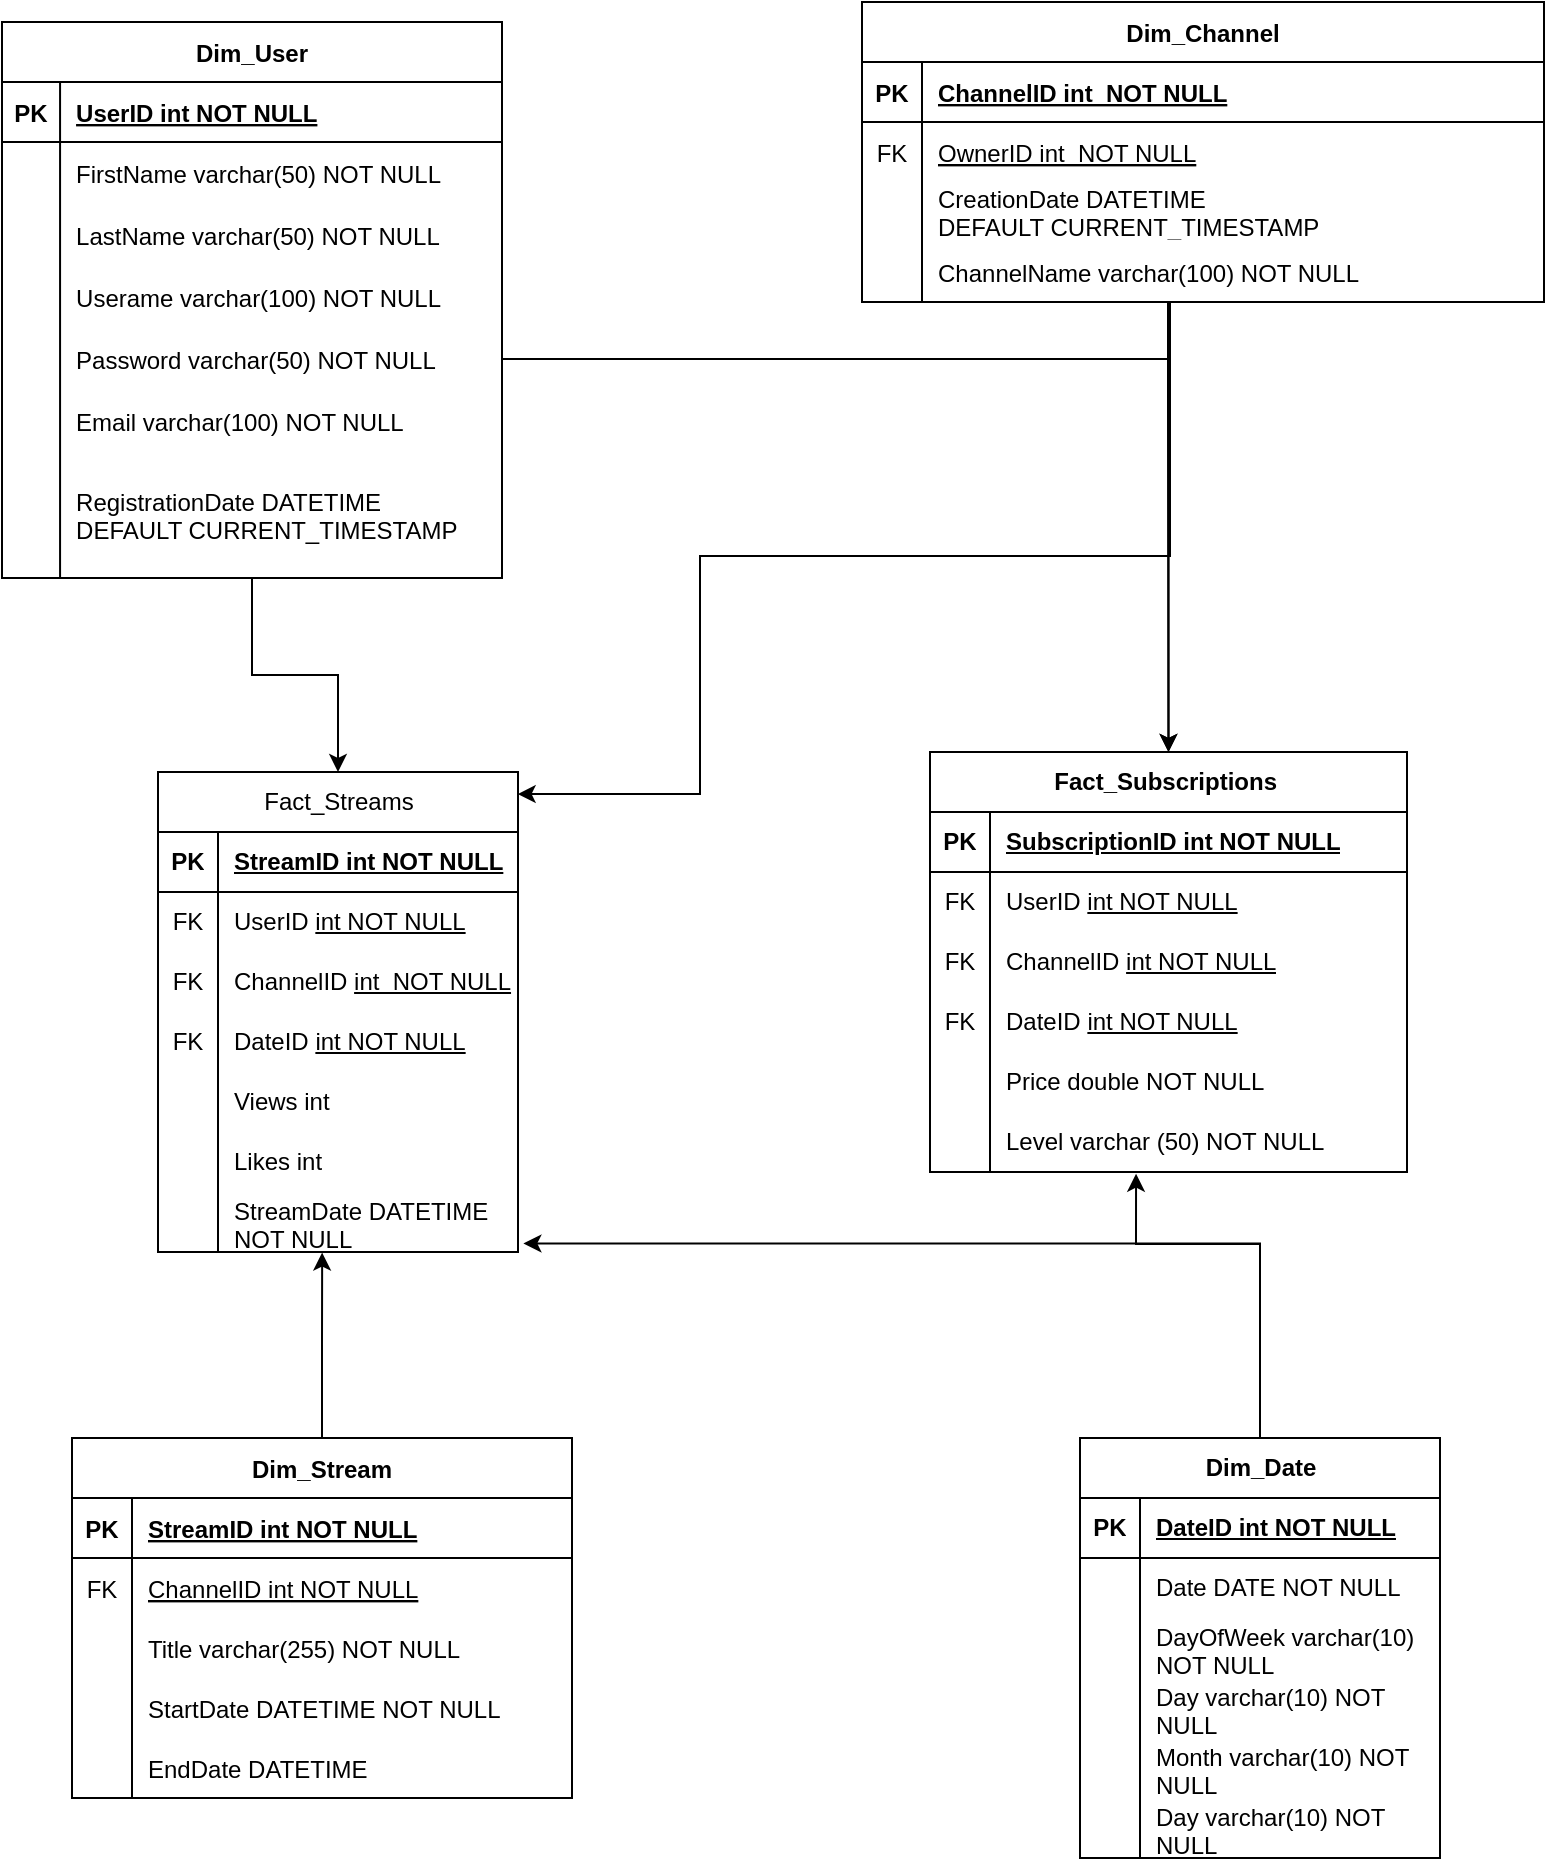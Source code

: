 <mxfile version="24.9.1">
  <diagram id="R2lEEEUBdFMjLlhIrx00" name="Page-1">
    <mxGraphModel grid="0" page="1" gridSize="10" guides="1" tooltips="1" connect="1" arrows="1" fold="1" pageScale="1" pageWidth="850" pageHeight="1100" math="0" shadow="0" extFonts="Permanent Marker^https://fonts.googleapis.com/css?family=Permanent+Marker">
      <root>
        <mxCell id="0" />
        <mxCell id="1" parent="0" />
        <mxCell id="yFS0SUYFHdaEhQVTJ5g9-135" style="edgeStyle=orthogonalEdgeStyle;rounded=0;orthogonalLoop=1;jettySize=auto;html=1;entryX=0.5;entryY=0;entryDx=0;entryDy=0;" edge="1" parent="1" source="C-vyLk0tnHw3VtMMgP7b-2" target="yFS0SUYFHdaEhQVTJ5g9-83">
          <mxGeometry relative="1" as="geometry">
            <Array as="points">
              <mxPoint x="635" y="223" />
              <mxPoint x="635" y="223" />
            </Array>
          </mxGeometry>
        </mxCell>
        <mxCell id="C-vyLk0tnHw3VtMMgP7b-2" value="Dim_Channel" style="shape=table;startSize=30;container=1;collapsible=1;childLayout=tableLayout;fixedRows=1;rowLines=0;fontStyle=1;align=center;resizeLast=1;" vertex="1" parent="1">
          <mxGeometry x="482" y="28" width="341" height="150" as="geometry" />
        </mxCell>
        <mxCell id="C-vyLk0tnHw3VtMMgP7b-3" value="" style="shape=partialRectangle;collapsible=0;dropTarget=0;pointerEvents=0;fillColor=none;points=[[0,0.5],[1,0.5]];portConstraint=eastwest;top=0;left=0;right=0;bottom=1;" vertex="1" parent="C-vyLk0tnHw3VtMMgP7b-2">
          <mxGeometry y="30" width="341" height="30" as="geometry" />
        </mxCell>
        <mxCell id="C-vyLk0tnHw3VtMMgP7b-4" value="PK" style="shape=partialRectangle;overflow=hidden;connectable=0;fillColor=none;top=0;left=0;bottom=0;right=0;fontStyle=1;" vertex="1" parent="C-vyLk0tnHw3VtMMgP7b-3">
          <mxGeometry width="30" height="30" as="geometry">
            <mxRectangle width="30" height="30" as="alternateBounds" />
          </mxGeometry>
        </mxCell>
        <mxCell id="C-vyLk0tnHw3VtMMgP7b-5" value="ChannelID int  NOT NULL " style="shape=partialRectangle;overflow=hidden;connectable=0;fillColor=none;top=0;left=0;bottom=0;right=0;align=left;spacingLeft=6;fontStyle=5;" vertex="1" parent="C-vyLk0tnHw3VtMMgP7b-3">
          <mxGeometry x="30" width="311" height="30" as="geometry">
            <mxRectangle width="311" height="30" as="alternateBounds" />
          </mxGeometry>
        </mxCell>
        <mxCell id="C-vyLk0tnHw3VtMMgP7b-6" value="" style="shape=partialRectangle;collapsible=0;dropTarget=0;pointerEvents=0;fillColor=none;points=[[0,0.5],[1,0.5]];portConstraint=eastwest;top=0;left=0;right=0;bottom=0;" vertex="1" parent="C-vyLk0tnHw3VtMMgP7b-2">
          <mxGeometry y="60" width="341" height="30" as="geometry" />
        </mxCell>
        <mxCell id="C-vyLk0tnHw3VtMMgP7b-7" value="FK" style="shape=partialRectangle;overflow=hidden;connectable=0;fillColor=none;top=0;left=0;bottom=0;right=0;" vertex="1" parent="C-vyLk0tnHw3VtMMgP7b-6">
          <mxGeometry width="30" height="30" as="geometry">
            <mxRectangle width="30" height="30" as="alternateBounds" />
          </mxGeometry>
        </mxCell>
        <mxCell id="C-vyLk0tnHw3VtMMgP7b-8" value="OwnerID int  NOT NULL" style="shape=partialRectangle;overflow=hidden;connectable=0;fillColor=none;top=0;left=0;bottom=0;right=0;align=left;spacingLeft=6;fontStyle=4" vertex="1" parent="C-vyLk0tnHw3VtMMgP7b-6">
          <mxGeometry x="30" width="311" height="30" as="geometry">
            <mxRectangle width="311" height="30" as="alternateBounds" />
          </mxGeometry>
        </mxCell>
        <mxCell id="yFS0SUYFHdaEhQVTJ5g9-38" style="shape=partialRectangle;collapsible=0;dropTarget=0;pointerEvents=0;fillColor=none;points=[[0,0.5],[1,0.5]];portConstraint=eastwest;top=0;left=0;right=0;bottom=0;" vertex="1" parent="C-vyLk0tnHw3VtMMgP7b-2">
          <mxGeometry y="90" width="341" height="30" as="geometry" />
        </mxCell>
        <mxCell id="yFS0SUYFHdaEhQVTJ5g9-39" style="shape=partialRectangle;overflow=hidden;connectable=0;fillColor=none;top=0;left=0;bottom=0;right=0;" vertex="1" parent="yFS0SUYFHdaEhQVTJ5g9-38">
          <mxGeometry width="30" height="30" as="geometry">
            <mxRectangle width="30" height="30" as="alternateBounds" />
          </mxGeometry>
        </mxCell>
        <mxCell id="yFS0SUYFHdaEhQVTJ5g9-40" value="CreationDate DATETIME &#xa;DEFAULT CURRENT_TIMESTAMP" style="shape=partialRectangle;overflow=hidden;connectable=0;fillColor=none;top=0;left=0;bottom=0;right=0;align=left;spacingLeft=6;" vertex="1" parent="yFS0SUYFHdaEhQVTJ5g9-38">
          <mxGeometry x="30" width="311" height="30" as="geometry">
            <mxRectangle width="311" height="30" as="alternateBounds" />
          </mxGeometry>
        </mxCell>
        <mxCell id="C-vyLk0tnHw3VtMMgP7b-9" value="" style="shape=partialRectangle;collapsible=0;dropTarget=0;pointerEvents=0;fillColor=none;points=[[0,0.5],[1,0.5]];portConstraint=eastwest;top=0;left=0;right=0;bottom=0;" vertex="1" parent="C-vyLk0tnHw3VtMMgP7b-2">
          <mxGeometry y="120" width="341" height="30" as="geometry" />
        </mxCell>
        <mxCell id="C-vyLk0tnHw3VtMMgP7b-10" value="" style="shape=partialRectangle;overflow=hidden;connectable=0;fillColor=none;top=0;left=0;bottom=0;right=0;" vertex="1" parent="C-vyLk0tnHw3VtMMgP7b-9">
          <mxGeometry width="30" height="30" as="geometry">
            <mxRectangle width="30" height="30" as="alternateBounds" />
          </mxGeometry>
        </mxCell>
        <mxCell id="C-vyLk0tnHw3VtMMgP7b-11" value="ChannelName varchar(100) NOT NULL" style="shape=partialRectangle;overflow=hidden;connectable=0;fillColor=none;top=0;left=0;bottom=0;right=0;align=left;spacingLeft=6;" vertex="1" parent="C-vyLk0tnHw3VtMMgP7b-9">
          <mxGeometry x="30" width="311" height="30" as="geometry">
            <mxRectangle width="311" height="30" as="alternateBounds" />
          </mxGeometry>
        </mxCell>
        <mxCell id="C-vyLk0tnHw3VtMMgP7b-13" value="Dim_Stream" style="shape=table;startSize=30;container=1;collapsible=1;childLayout=tableLayout;fixedRows=1;rowLines=0;fontStyle=1;align=center;resizeLast=1;" vertex="1" parent="1">
          <mxGeometry x="87" y="746" width="250" height="180" as="geometry" />
        </mxCell>
        <mxCell id="C-vyLk0tnHw3VtMMgP7b-14" value="" style="shape=partialRectangle;collapsible=0;dropTarget=0;pointerEvents=0;fillColor=none;points=[[0,0.5],[1,0.5]];portConstraint=eastwest;top=0;left=0;right=0;bottom=1;" vertex="1" parent="C-vyLk0tnHw3VtMMgP7b-13">
          <mxGeometry y="30" width="250" height="30" as="geometry" />
        </mxCell>
        <mxCell id="C-vyLk0tnHw3VtMMgP7b-15" value="PK" style="shape=partialRectangle;overflow=hidden;connectable=0;fillColor=none;top=0;left=0;bottom=0;right=0;fontStyle=1;" vertex="1" parent="C-vyLk0tnHw3VtMMgP7b-14">
          <mxGeometry width="30" height="30" as="geometry">
            <mxRectangle width="30" height="30" as="alternateBounds" />
          </mxGeometry>
        </mxCell>
        <mxCell id="C-vyLk0tnHw3VtMMgP7b-16" value="StreamID int NOT NULL " style="shape=partialRectangle;overflow=hidden;connectable=0;fillColor=none;top=0;left=0;bottom=0;right=0;align=left;spacingLeft=6;fontStyle=5;" vertex="1" parent="C-vyLk0tnHw3VtMMgP7b-14">
          <mxGeometry x="30" width="220" height="30" as="geometry">
            <mxRectangle width="220" height="30" as="alternateBounds" />
          </mxGeometry>
        </mxCell>
        <mxCell id="C-vyLk0tnHw3VtMMgP7b-17" value="" style="shape=partialRectangle;collapsible=0;dropTarget=0;pointerEvents=0;fillColor=none;points=[[0,0.5],[1,0.5]];portConstraint=eastwest;top=0;left=0;right=0;bottom=0;" vertex="1" parent="C-vyLk0tnHw3VtMMgP7b-13">
          <mxGeometry y="60" width="250" height="30" as="geometry" />
        </mxCell>
        <mxCell id="C-vyLk0tnHw3VtMMgP7b-18" value="FK" style="shape=partialRectangle;overflow=hidden;connectable=0;fillColor=none;top=0;left=0;bottom=0;right=0;" vertex="1" parent="C-vyLk0tnHw3VtMMgP7b-17">
          <mxGeometry width="30" height="30" as="geometry">
            <mxRectangle width="30" height="30" as="alternateBounds" />
          </mxGeometry>
        </mxCell>
        <mxCell id="C-vyLk0tnHw3VtMMgP7b-19" value="ChannelID int NOT NULL" style="shape=partialRectangle;overflow=hidden;connectable=0;fillColor=none;top=0;left=0;bottom=0;right=0;align=left;spacingLeft=6;fontStyle=4" vertex="1" parent="C-vyLk0tnHw3VtMMgP7b-17">
          <mxGeometry x="30" width="220" height="30" as="geometry">
            <mxRectangle width="220" height="30" as="alternateBounds" />
          </mxGeometry>
        </mxCell>
        <mxCell id="C-vyLk0tnHw3VtMMgP7b-20" value="" style="shape=partialRectangle;collapsible=0;dropTarget=0;pointerEvents=0;fillColor=none;points=[[0,0.5],[1,0.5]];portConstraint=eastwest;top=0;left=0;right=0;bottom=0;" vertex="1" parent="C-vyLk0tnHw3VtMMgP7b-13">
          <mxGeometry y="90" width="250" height="30" as="geometry" />
        </mxCell>
        <mxCell id="C-vyLk0tnHw3VtMMgP7b-21" value="" style="shape=partialRectangle;overflow=hidden;connectable=0;fillColor=none;top=0;left=0;bottom=0;right=0;" vertex="1" parent="C-vyLk0tnHw3VtMMgP7b-20">
          <mxGeometry width="30" height="30" as="geometry">
            <mxRectangle width="30" height="30" as="alternateBounds" />
          </mxGeometry>
        </mxCell>
        <mxCell id="C-vyLk0tnHw3VtMMgP7b-22" value="Title varchar(255) NOT NULL" style="shape=partialRectangle;overflow=hidden;connectable=0;fillColor=none;top=0;left=0;bottom=0;right=0;align=left;spacingLeft=6;" vertex="1" parent="C-vyLk0tnHw3VtMMgP7b-20">
          <mxGeometry x="30" width="220" height="30" as="geometry">
            <mxRectangle width="220" height="30" as="alternateBounds" />
          </mxGeometry>
        </mxCell>
        <mxCell id="yFS0SUYFHdaEhQVTJ5g9-47" style="shape=partialRectangle;collapsible=0;dropTarget=0;pointerEvents=0;fillColor=none;points=[[0,0.5],[1,0.5]];portConstraint=eastwest;top=0;left=0;right=0;bottom=0;" vertex="1" parent="C-vyLk0tnHw3VtMMgP7b-13">
          <mxGeometry y="120" width="250" height="30" as="geometry" />
        </mxCell>
        <mxCell id="yFS0SUYFHdaEhQVTJ5g9-48" style="shape=partialRectangle;overflow=hidden;connectable=0;fillColor=none;top=0;left=0;bottom=0;right=0;" vertex="1" parent="yFS0SUYFHdaEhQVTJ5g9-47">
          <mxGeometry width="30" height="30" as="geometry">
            <mxRectangle width="30" height="30" as="alternateBounds" />
          </mxGeometry>
        </mxCell>
        <mxCell id="yFS0SUYFHdaEhQVTJ5g9-49" value="StartDate DATETIME NOT NULL" style="shape=partialRectangle;overflow=hidden;connectable=0;fillColor=none;top=0;left=0;bottom=0;right=0;align=left;spacingLeft=6;" vertex="1" parent="yFS0SUYFHdaEhQVTJ5g9-47">
          <mxGeometry x="30" width="220" height="30" as="geometry">
            <mxRectangle width="220" height="30" as="alternateBounds" />
          </mxGeometry>
        </mxCell>
        <mxCell id="yFS0SUYFHdaEhQVTJ5g9-44" style="shape=partialRectangle;collapsible=0;dropTarget=0;pointerEvents=0;fillColor=none;points=[[0,0.5],[1,0.5]];portConstraint=eastwest;top=0;left=0;right=0;bottom=0;" vertex="1" parent="C-vyLk0tnHw3VtMMgP7b-13">
          <mxGeometry y="150" width="250" height="30" as="geometry" />
        </mxCell>
        <mxCell id="yFS0SUYFHdaEhQVTJ5g9-45" style="shape=partialRectangle;overflow=hidden;connectable=0;fillColor=none;top=0;left=0;bottom=0;right=0;" vertex="1" parent="yFS0SUYFHdaEhQVTJ5g9-44">
          <mxGeometry width="30" height="30" as="geometry">
            <mxRectangle width="30" height="30" as="alternateBounds" />
          </mxGeometry>
        </mxCell>
        <mxCell id="yFS0SUYFHdaEhQVTJ5g9-46" value="EndDate DATETIME" style="shape=partialRectangle;overflow=hidden;connectable=0;fillColor=none;top=0;left=0;bottom=0;right=0;align=left;spacingLeft=6;" vertex="1" parent="yFS0SUYFHdaEhQVTJ5g9-44">
          <mxGeometry x="30" width="220" height="30" as="geometry">
            <mxRectangle width="220" height="30" as="alternateBounds" />
          </mxGeometry>
        </mxCell>
        <mxCell id="yFS0SUYFHdaEhQVTJ5g9-120" style="edgeStyle=orthogonalEdgeStyle;rounded=0;orthogonalLoop=1;jettySize=auto;html=1;" edge="1" parent="1" source="C-vyLk0tnHw3VtMMgP7b-23" target="yFS0SUYFHdaEhQVTJ5g9-96">
          <mxGeometry relative="1" as="geometry" />
        </mxCell>
        <mxCell id="C-vyLk0tnHw3VtMMgP7b-23" value="Dim_User" style="shape=table;startSize=30;container=1;collapsible=1;childLayout=tableLayout;fixedRows=1;rowLines=0;fontStyle=1;align=center;resizeLast=1;" vertex="1" parent="1">
          <mxGeometry x="52" y="38" width="250" height="278" as="geometry" />
        </mxCell>
        <mxCell id="C-vyLk0tnHw3VtMMgP7b-24" value="" style="shape=partialRectangle;collapsible=0;dropTarget=0;pointerEvents=0;fillColor=none;points=[[0,0.5],[1,0.5]];portConstraint=eastwest;top=0;left=0;right=0;bottom=1;" vertex="1" parent="C-vyLk0tnHw3VtMMgP7b-23">
          <mxGeometry y="30" width="250" height="30" as="geometry" />
        </mxCell>
        <mxCell id="C-vyLk0tnHw3VtMMgP7b-25" value="PK" style="shape=partialRectangle;overflow=hidden;connectable=0;fillColor=none;top=0;left=0;bottom=0;right=0;fontStyle=1;" vertex="1" parent="C-vyLk0tnHw3VtMMgP7b-24">
          <mxGeometry width="29.036" height="30" as="geometry">
            <mxRectangle width="29.036" height="30" as="alternateBounds" />
          </mxGeometry>
        </mxCell>
        <mxCell id="C-vyLk0tnHw3VtMMgP7b-26" value="UserID int NOT NULL " style="shape=partialRectangle;overflow=hidden;connectable=0;fillColor=none;top=0;left=0;bottom=0;right=0;align=left;spacingLeft=6;fontStyle=5;" vertex="1" parent="C-vyLk0tnHw3VtMMgP7b-24">
          <mxGeometry x="29.036" width="220.964" height="30" as="geometry">
            <mxRectangle width="220.964" height="30" as="alternateBounds" />
          </mxGeometry>
        </mxCell>
        <mxCell id="C-vyLk0tnHw3VtMMgP7b-27" value="" style="shape=partialRectangle;collapsible=0;dropTarget=0;pointerEvents=0;fillColor=none;points=[[0,0.5],[1,0.5]];portConstraint=eastwest;top=0;left=0;right=0;bottom=0;" vertex="1" parent="C-vyLk0tnHw3VtMMgP7b-23">
          <mxGeometry y="60" width="250" height="31" as="geometry" />
        </mxCell>
        <mxCell id="C-vyLk0tnHw3VtMMgP7b-28" value="" style="shape=partialRectangle;overflow=hidden;connectable=0;fillColor=none;top=0;left=0;bottom=0;right=0;" vertex="1" parent="C-vyLk0tnHw3VtMMgP7b-27">
          <mxGeometry width="29.036" height="31" as="geometry">
            <mxRectangle width="29.036" height="31" as="alternateBounds" />
          </mxGeometry>
        </mxCell>
        <mxCell id="C-vyLk0tnHw3VtMMgP7b-29" value="FirstName varchar(50) NOT NULL" style="shape=partialRectangle;overflow=hidden;connectable=0;fillColor=none;top=0;left=0;bottom=0;right=0;align=left;spacingLeft=6;" vertex="1" parent="C-vyLk0tnHw3VtMMgP7b-27">
          <mxGeometry x="29.036" width="220.964" height="31" as="geometry">
            <mxRectangle width="220.964" height="31" as="alternateBounds" />
          </mxGeometry>
        </mxCell>
        <mxCell id="yFS0SUYFHdaEhQVTJ5g9-23" style="shape=partialRectangle;collapsible=0;dropTarget=0;pointerEvents=0;fillColor=none;points=[[0,0.5],[1,0.5]];portConstraint=eastwest;top=0;left=0;right=0;bottom=0;" vertex="1" parent="C-vyLk0tnHw3VtMMgP7b-23">
          <mxGeometry y="91" width="250" height="31" as="geometry" />
        </mxCell>
        <mxCell id="yFS0SUYFHdaEhQVTJ5g9-24" style="shape=partialRectangle;overflow=hidden;connectable=0;fillColor=none;top=0;left=0;bottom=0;right=0;" vertex="1" parent="yFS0SUYFHdaEhQVTJ5g9-23">
          <mxGeometry width="29.036" height="31" as="geometry">
            <mxRectangle width="29.036" height="31" as="alternateBounds" />
          </mxGeometry>
        </mxCell>
        <mxCell id="yFS0SUYFHdaEhQVTJ5g9-25" value="LastName varchar(50) NOT NULL" style="shape=partialRectangle;overflow=hidden;connectable=0;fillColor=none;top=0;left=0;bottom=0;right=0;align=left;spacingLeft=6;" vertex="1" parent="yFS0SUYFHdaEhQVTJ5g9-23">
          <mxGeometry x="29.036" width="220.964" height="31" as="geometry">
            <mxRectangle width="220.964" height="31" as="alternateBounds" />
          </mxGeometry>
        </mxCell>
        <mxCell id="yFS0SUYFHdaEhQVTJ5g9-26" style="shape=partialRectangle;collapsible=0;dropTarget=0;pointerEvents=0;fillColor=none;points=[[0,0.5],[1,0.5]];portConstraint=eastwest;top=0;left=0;right=0;bottom=0;" vertex="1" parent="C-vyLk0tnHw3VtMMgP7b-23">
          <mxGeometry y="122" width="250" height="31" as="geometry" />
        </mxCell>
        <mxCell id="yFS0SUYFHdaEhQVTJ5g9-27" style="shape=partialRectangle;overflow=hidden;connectable=0;fillColor=none;top=0;left=0;bottom=0;right=0;" vertex="1" parent="yFS0SUYFHdaEhQVTJ5g9-26">
          <mxGeometry width="29.036" height="31" as="geometry">
            <mxRectangle width="29.036" height="31" as="alternateBounds" />
          </mxGeometry>
        </mxCell>
        <mxCell id="yFS0SUYFHdaEhQVTJ5g9-28" value="Userame varchar(100) NOT NULL" style="shape=partialRectangle;overflow=hidden;connectable=0;fillColor=none;top=0;left=0;bottom=0;right=0;align=left;spacingLeft=6;" vertex="1" parent="yFS0SUYFHdaEhQVTJ5g9-26">
          <mxGeometry x="29.036" width="220.964" height="31" as="geometry">
            <mxRectangle width="220.964" height="31" as="alternateBounds" />
          </mxGeometry>
        </mxCell>
        <mxCell id="yFS0SUYFHdaEhQVTJ5g9-29" style="shape=partialRectangle;collapsible=0;dropTarget=0;pointerEvents=0;fillColor=none;points=[[0,0.5],[1,0.5]];portConstraint=eastwest;top=0;left=0;right=0;bottom=0;" vertex="1" parent="C-vyLk0tnHw3VtMMgP7b-23">
          <mxGeometry y="153" width="250" height="31" as="geometry" />
        </mxCell>
        <mxCell id="yFS0SUYFHdaEhQVTJ5g9-30" style="shape=partialRectangle;overflow=hidden;connectable=0;fillColor=none;top=0;left=0;bottom=0;right=0;" vertex="1" parent="yFS0SUYFHdaEhQVTJ5g9-29">
          <mxGeometry width="29.036" height="31" as="geometry">
            <mxRectangle width="29.036" height="31" as="alternateBounds" />
          </mxGeometry>
        </mxCell>
        <mxCell id="yFS0SUYFHdaEhQVTJ5g9-31" value="Password varchar(50) NOT NULL" style="shape=partialRectangle;overflow=hidden;connectable=0;fillColor=none;top=0;left=0;bottom=0;right=0;align=left;spacingLeft=6;" vertex="1" parent="yFS0SUYFHdaEhQVTJ5g9-29">
          <mxGeometry x="29.036" width="220.964" height="31" as="geometry">
            <mxRectangle width="220.964" height="31" as="alternateBounds" />
          </mxGeometry>
        </mxCell>
        <mxCell id="yFS0SUYFHdaEhQVTJ5g9-32" style="shape=partialRectangle;collapsible=0;dropTarget=0;pointerEvents=0;fillColor=none;points=[[0,0.5],[1,0.5]];portConstraint=eastwest;top=0;left=0;right=0;bottom=0;" vertex="1" parent="C-vyLk0tnHw3VtMMgP7b-23">
          <mxGeometry y="184" width="250" height="31" as="geometry" />
        </mxCell>
        <mxCell id="yFS0SUYFHdaEhQVTJ5g9-33" style="shape=partialRectangle;overflow=hidden;connectable=0;fillColor=none;top=0;left=0;bottom=0;right=0;" vertex="1" parent="yFS0SUYFHdaEhQVTJ5g9-32">
          <mxGeometry width="29.036" height="31" as="geometry">
            <mxRectangle width="29.036" height="31" as="alternateBounds" />
          </mxGeometry>
        </mxCell>
        <mxCell id="yFS0SUYFHdaEhQVTJ5g9-34" value="Email varchar(100) NOT NULL" style="shape=partialRectangle;overflow=hidden;connectable=0;fillColor=none;top=0;left=0;bottom=0;right=0;align=left;spacingLeft=6;" vertex="1" parent="yFS0SUYFHdaEhQVTJ5g9-32">
          <mxGeometry x="29.036" width="220.964" height="31" as="geometry">
            <mxRectangle width="220.964" height="31" as="alternateBounds" />
          </mxGeometry>
        </mxCell>
        <mxCell id="yFS0SUYFHdaEhQVTJ5g9-35" style="shape=partialRectangle;collapsible=0;dropTarget=0;pointerEvents=0;fillColor=none;points=[[0,0.5],[1,0.5]];portConstraint=eastwest;top=0;left=0;right=0;bottom=0;" vertex="1" parent="C-vyLk0tnHw3VtMMgP7b-23">
          <mxGeometry y="215" width="250" height="63" as="geometry" />
        </mxCell>
        <mxCell id="yFS0SUYFHdaEhQVTJ5g9-36" style="shape=partialRectangle;overflow=hidden;connectable=0;fillColor=none;top=0;left=0;bottom=0;right=0;" vertex="1" parent="yFS0SUYFHdaEhQVTJ5g9-35">
          <mxGeometry width="29.036" height="63" as="geometry">
            <mxRectangle width="29.036" height="63" as="alternateBounds" />
          </mxGeometry>
        </mxCell>
        <mxCell id="yFS0SUYFHdaEhQVTJ5g9-37" value="RegistrationDate DATETIME &#xa;DEFAULT CURRENT_TIMESTAMP" style="shape=partialRectangle;overflow=hidden;connectable=0;fillColor=none;top=0;left=0;bottom=0;right=0;align=left;spacingLeft=6;" vertex="1" parent="yFS0SUYFHdaEhQVTJ5g9-35">
          <mxGeometry x="29.036" width="220.964" height="63" as="geometry">
            <mxRectangle width="220.964" height="63" as="alternateBounds" />
          </mxGeometry>
        </mxCell>
        <mxCell id="yFS0SUYFHdaEhQVTJ5g9-50" value="Dim_Date" style="shape=table;startSize=30;container=1;collapsible=1;childLayout=tableLayout;fixedRows=1;rowLines=0;fontStyle=1;align=center;resizeLast=1;html=1;" vertex="1" parent="1">
          <mxGeometry x="591" y="746" width="180" height="210" as="geometry" />
        </mxCell>
        <mxCell id="yFS0SUYFHdaEhQVTJ5g9-51" value="" style="shape=tableRow;horizontal=0;startSize=0;swimlaneHead=0;swimlaneBody=0;fillColor=none;collapsible=0;dropTarget=0;points=[[0,0.5],[1,0.5]];portConstraint=eastwest;top=0;left=0;right=0;bottom=1;" vertex="1" parent="yFS0SUYFHdaEhQVTJ5g9-50">
          <mxGeometry y="30" width="180" height="30" as="geometry" />
        </mxCell>
        <mxCell id="yFS0SUYFHdaEhQVTJ5g9-52" value="PK" style="shape=partialRectangle;connectable=0;fillColor=none;top=0;left=0;bottom=0;right=0;fontStyle=1;overflow=hidden;whiteSpace=wrap;html=1;" vertex="1" parent="yFS0SUYFHdaEhQVTJ5g9-51">
          <mxGeometry width="30" height="30" as="geometry">
            <mxRectangle width="30" height="30" as="alternateBounds" />
          </mxGeometry>
        </mxCell>
        <mxCell id="yFS0SUYFHdaEhQVTJ5g9-53" value="DateID int NOT NULL" style="shape=partialRectangle;connectable=0;fillColor=none;top=0;left=0;bottom=0;right=0;align=left;spacingLeft=6;fontStyle=5;overflow=hidden;whiteSpace=wrap;html=1;" vertex="1" parent="yFS0SUYFHdaEhQVTJ5g9-51">
          <mxGeometry x="30" width="150" height="30" as="geometry">
            <mxRectangle width="150" height="30" as="alternateBounds" />
          </mxGeometry>
        </mxCell>
        <mxCell id="yFS0SUYFHdaEhQVTJ5g9-54" value="" style="shape=tableRow;horizontal=0;startSize=0;swimlaneHead=0;swimlaneBody=0;fillColor=none;collapsible=0;dropTarget=0;points=[[0,0.5],[1,0.5]];portConstraint=eastwest;top=0;left=0;right=0;bottom=0;" vertex="1" parent="yFS0SUYFHdaEhQVTJ5g9-50">
          <mxGeometry y="60" width="180" height="30" as="geometry" />
        </mxCell>
        <mxCell id="yFS0SUYFHdaEhQVTJ5g9-55" value="" style="shape=partialRectangle;connectable=0;fillColor=none;top=0;left=0;bottom=0;right=0;editable=1;overflow=hidden;whiteSpace=wrap;html=1;" vertex="1" parent="yFS0SUYFHdaEhQVTJ5g9-54">
          <mxGeometry width="30" height="30" as="geometry">
            <mxRectangle width="30" height="30" as="alternateBounds" />
          </mxGeometry>
        </mxCell>
        <mxCell id="yFS0SUYFHdaEhQVTJ5g9-56" value="Date DATE NOT NULL" style="shape=partialRectangle;connectable=0;fillColor=none;top=0;left=0;bottom=0;right=0;align=left;spacingLeft=6;overflow=hidden;whiteSpace=wrap;html=1;" vertex="1" parent="yFS0SUYFHdaEhQVTJ5g9-54">
          <mxGeometry x="30" width="150" height="30" as="geometry">
            <mxRectangle width="150" height="30" as="alternateBounds" />
          </mxGeometry>
        </mxCell>
        <mxCell id="yFS0SUYFHdaEhQVTJ5g9-57" value="" style="shape=tableRow;horizontal=0;startSize=0;swimlaneHead=0;swimlaneBody=0;fillColor=none;collapsible=0;dropTarget=0;points=[[0,0.5],[1,0.5]];portConstraint=eastwest;top=0;left=0;right=0;bottom=0;" vertex="1" parent="yFS0SUYFHdaEhQVTJ5g9-50">
          <mxGeometry y="90" width="180" height="30" as="geometry" />
        </mxCell>
        <mxCell id="yFS0SUYFHdaEhQVTJ5g9-58" value="" style="shape=partialRectangle;connectable=0;fillColor=none;top=0;left=0;bottom=0;right=0;editable=1;overflow=hidden;whiteSpace=wrap;html=1;" vertex="1" parent="yFS0SUYFHdaEhQVTJ5g9-57">
          <mxGeometry width="30" height="30" as="geometry">
            <mxRectangle width="30" height="30" as="alternateBounds" />
          </mxGeometry>
        </mxCell>
        <mxCell id="yFS0SUYFHdaEhQVTJ5g9-59" value="DayOfWeek varchar(10) NOT NULL" style="shape=partialRectangle;connectable=0;fillColor=none;top=0;left=0;bottom=0;right=0;align=left;spacingLeft=6;overflow=hidden;whiteSpace=wrap;html=1;" vertex="1" parent="yFS0SUYFHdaEhQVTJ5g9-57">
          <mxGeometry x="30" width="150" height="30" as="geometry">
            <mxRectangle width="150" height="30" as="alternateBounds" />
          </mxGeometry>
        </mxCell>
        <mxCell id="yFS0SUYFHdaEhQVTJ5g9-60" value="" style="shape=tableRow;horizontal=0;startSize=0;swimlaneHead=0;swimlaneBody=0;fillColor=none;collapsible=0;dropTarget=0;points=[[0,0.5],[1,0.5]];portConstraint=eastwest;top=0;left=0;right=0;bottom=0;" vertex="1" parent="yFS0SUYFHdaEhQVTJ5g9-50">
          <mxGeometry y="120" width="180" height="30" as="geometry" />
        </mxCell>
        <mxCell id="yFS0SUYFHdaEhQVTJ5g9-61" value="" style="shape=partialRectangle;connectable=0;fillColor=none;top=0;left=0;bottom=0;right=0;editable=1;overflow=hidden;whiteSpace=wrap;html=1;" vertex="1" parent="yFS0SUYFHdaEhQVTJ5g9-60">
          <mxGeometry width="30" height="30" as="geometry">
            <mxRectangle width="30" height="30" as="alternateBounds" />
          </mxGeometry>
        </mxCell>
        <mxCell id="yFS0SUYFHdaEhQVTJ5g9-62" value="Day varchar(10) NOT NULL" style="shape=partialRectangle;connectable=0;fillColor=none;top=0;left=0;bottom=0;right=0;align=left;spacingLeft=6;overflow=hidden;whiteSpace=wrap;html=1;" vertex="1" parent="yFS0SUYFHdaEhQVTJ5g9-60">
          <mxGeometry x="30" width="150" height="30" as="geometry">
            <mxRectangle width="150" height="30" as="alternateBounds" />
          </mxGeometry>
        </mxCell>
        <mxCell id="yFS0SUYFHdaEhQVTJ5g9-67" style="shape=tableRow;horizontal=0;startSize=0;swimlaneHead=0;swimlaneBody=0;fillColor=none;collapsible=0;dropTarget=0;points=[[0,0.5],[1,0.5]];portConstraint=eastwest;top=0;left=0;right=0;bottom=0;" vertex="1" parent="yFS0SUYFHdaEhQVTJ5g9-50">
          <mxGeometry y="150" width="180" height="30" as="geometry" />
        </mxCell>
        <mxCell id="yFS0SUYFHdaEhQVTJ5g9-68" style="shape=partialRectangle;connectable=0;fillColor=none;top=0;left=0;bottom=0;right=0;editable=1;overflow=hidden;whiteSpace=wrap;html=1;" vertex="1" parent="yFS0SUYFHdaEhQVTJ5g9-67">
          <mxGeometry width="30" height="30" as="geometry">
            <mxRectangle width="30" height="30" as="alternateBounds" />
          </mxGeometry>
        </mxCell>
        <mxCell id="yFS0SUYFHdaEhQVTJ5g9-69" value="Month varchar(10) NOT NULL" style="shape=partialRectangle;connectable=0;fillColor=none;top=0;left=0;bottom=0;right=0;align=left;spacingLeft=6;overflow=hidden;whiteSpace=wrap;html=1;" vertex="1" parent="yFS0SUYFHdaEhQVTJ5g9-67">
          <mxGeometry x="30" width="150" height="30" as="geometry">
            <mxRectangle width="150" height="30" as="alternateBounds" />
          </mxGeometry>
        </mxCell>
        <mxCell id="yFS0SUYFHdaEhQVTJ5g9-64" style="shape=tableRow;horizontal=0;startSize=0;swimlaneHead=0;swimlaneBody=0;fillColor=none;collapsible=0;dropTarget=0;points=[[0,0.5],[1,0.5]];portConstraint=eastwest;top=0;left=0;right=0;bottom=0;" vertex="1" parent="yFS0SUYFHdaEhQVTJ5g9-50">
          <mxGeometry y="180" width="180" height="30" as="geometry" />
        </mxCell>
        <mxCell id="yFS0SUYFHdaEhQVTJ5g9-65" style="shape=partialRectangle;connectable=0;fillColor=none;top=0;left=0;bottom=0;right=0;editable=1;overflow=hidden;whiteSpace=wrap;html=1;" vertex="1" parent="yFS0SUYFHdaEhQVTJ5g9-64">
          <mxGeometry width="30" height="30" as="geometry">
            <mxRectangle width="30" height="30" as="alternateBounds" />
          </mxGeometry>
        </mxCell>
        <mxCell id="yFS0SUYFHdaEhQVTJ5g9-66" value="Day varchar(10) NOT NULL" style="shape=partialRectangle;connectable=0;fillColor=none;top=0;left=0;bottom=0;right=0;align=left;spacingLeft=6;overflow=hidden;whiteSpace=wrap;html=1;" vertex="1" parent="yFS0SUYFHdaEhQVTJ5g9-64">
          <mxGeometry x="30" width="150" height="30" as="geometry">
            <mxRectangle width="150" height="30" as="alternateBounds" />
          </mxGeometry>
        </mxCell>
        <mxCell id="yFS0SUYFHdaEhQVTJ5g9-83" value="Fact_Subscriptions&amp;nbsp;" style="shape=table;startSize=30;container=1;collapsible=1;childLayout=tableLayout;fixedRows=1;rowLines=0;fontStyle=1;align=center;resizeLast=1;html=1;" vertex="1" parent="1">
          <mxGeometry x="516" y="403" width="238.5" height="210" as="geometry" />
        </mxCell>
        <mxCell id="yFS0SUYFHdaEhQVTJ5g9-84" value="" style="shape=tableRow;horizontal=0;startSize=0;swimlaneHead=0;swimlaneBody=0;fillColor=none;collapsible=0;dropTarget=0;points=[[0,0.5],[1,0.5]];portConstraint=eastwest;top=0;left=0;right=0;bottom=1;" vertex="1" parent="yFS0SUYFHdaEhQVTJ5g9-83">
          <mxGeometry y="30" width="238.5" height="30" as="geometry" />
        </mxCell>
        <mxCell id="yFS0SUYFHdaEhQVTJ5g9-85" value="PK" style="shape=partialRectangle;connectable=0;fillColor=none;top=0;left=0;bottom=0;right=0;fontStyle=1;overflow=hidden;whiteSpace=wrap;html=1;" vertex="1" parent="yFS0SUYFHdaEhQVTJ5g9-84">
          <mxGeometry width="30" height="30" as="geometry">
            <mxRectangle width="30" height="30" as="alternateBounds" />
          </mxGeometry>
        </mxCell>
        <mxCell id="yFS0SUYFHdaEhQVTJ5g9-86" value="SubscriptionID int NOT NULL" style="shape=partialRectangle;connectable=0;fillColor=none;top=0;left=0;bottom=0;right=0;align=left;spacingLeft=6;fontStyle=5;overflow=hidden;whiteSpace=wrap;html=1;" vertex="1" parent="yFS0SUYFHdaEhQVTJ5g9-84">
          <mxGeometry x="30" width="208.5" height="30" as="geometry">
            <mxRectangle width="208.5" height="30" as="alternateBounds" />
          </mxGeometry>
        </mxCell>
        <mxCell id="yFS0SUYFHdaEhQVTJ5g9-87" value="" style="shape=tableRow;horizontal=0;startSize=0;swimlaneHead=0;swimlaneBody=0;fillColor=none;collapsible=0;dropTarget=0;points=[[0,0.5],[1,0.5]];portConstraint=eastwest;top=0;left=0;right=0;bottom=0;" vertex="1" parent="yFS0SUYFHdaEhQVTJ5g9-83">
          <mxGeometry y="60" width="238.5" height="30" as="geometry" />
        </mxCell>
        <mxCell id="yFS0SUYFHdaEhQVTJ5g9-88" value="FK" style="shape=partialRectangle;connectable=0;fillColor=none;top=0;left=0;bottom=0;right=0;editable=1;overflow=hidden;whiteSpace=wrap;html=1;" vertex="1" parent="yFS0SUYFHdaEhQVTJ5g9-87">
          <mxGeometry width="30" height="30" as="geometry">
            <mxRectangle width="30" height="30" as="alternateBounds" />
          </mxGeometry>
        </mxCell>
        <mxCell id="yFS0SUYFHdaEhQVTJ5g9-89" value="UserID&amp;nbsp;&lt;span style=&quot;text-decoration-line: underline;&quot;&gt;int NOT NULL&lt;/span&gt;" style="shape=partialRectangle;connectable=0;fillColor=none;top=0;left=0;bottom=0;right=0;align=left;spacingLeft=6;overflow=hidden;whiteSpace=wrap;html=1;" vertex="1" parent="yFS0SUYFHdaEhQVTJ5g9-87">
          <mxGeometry x="30" width="208.5" height="30" as="geometry">
            <mxRectangle width="208.5" height="30" as="alternateBounds" />
          </mxGeometry>
        </mxCell>
        <mxCell id="yFS0SUYFHdaEhQVTJ5g9-90" value="" style="shape=tableRow;horizontal=0;startSize=0;swimlaneHead=0;swimlaneBody=0;fillColor=none;collapsible=0;dropTarget=0;points=[[0,0.5],[1,0.5]];portConstraint=eastwest;top=0;left=0;right=0;bottom=0;" vertex="1" parent="yFS0SUYFHdaEhQVTJ5g9-83">
          <mxGeometry y="90" width="238.5" height="30" as="geometry" />
        </mxCell>
        <mxCell id="yFS0SUYFHdaEhQVTJ5g9-91" value="FK" style="shape=partialRectangle;connectable=0;fillColor=none;top=0;left=0;bottom=0;right=0;editable=1;overflow=hidden;whiteSpace=wrap;html=1;" vertex="1" parent="yFS0SUYFHdaEhQVTJ5g9-90">
          <mxGeometry width="30" height="30" as="geometry">
            <mxRectangle width="30" height="30" as="alternateBounds" />
          </mxGeometry>
        </mxCell>
        <mxCell id="yFS0SUYFHdaEhQVTJ5g9-92" value="ChannelID&amp;nbsp;&lt;span style=&quot;text-decoration-line: underline;&quot;&gt;int NOT NULL&lt;/span&gt;" style="shape=partialRectangle;connectable=0;fillColor=none;top=0;left=0;bottom=0;right=0;align=left;spacingLeft=6;overflow=hidden;whiteSpace=wrap;html=1;" vertex="1" parent="yFS0SUYFHdaEhQVTJ5g9-90">
          <mxGeometry x="30" width="208.5" height="30" as="geometry">
            <mxRectangle width="208.5" height="30" as="alternateBounds" />
          </mxGeometry>
        </mxCell>
        <mxCell id="yFS0SUYFHdaEhQVTJ5g9-93" value="" style="shape=tableRow;horizontal=0;startSize=0;swimlaneHead=0;swimlaneBody=0;fillColor=none;collapsible=0;dropTarget=0;points=[[0,0.5],[1,0.5]];portConstraint=eastwest;top=0;left=0;right=0;bottom=0;" vertex="1" parent="yFS0SUYFHdaEhQVTJ5g9-83">
          <mxGeometry y="120" width="238.5" height="30" as="geometry" />
        </mxCell>
        <mxCell id="yFS0SUYFHdaEhQVTJ5g9-94" value="FK" style="shape=partialRectangle;connectable=0;fillColor=none;top=0;left=0;bottom=0;right=0;editable=1;overflow=hidden;whiteSpace=wrap;html=1;" vertex="1" parent="yFS0SUYFHdaEhQVTJ5g9-93">
          <mxGeometry width="30" height="30" as="geometry">
            <mxRectangle width="30" height="30" as="alternateBounds" />
          </mxGeometry>
        </mxCell>
        <mxCell id="yFS0SUYFHdaEhQVTJ5g9-95" value="DateID &lt;u&gt;int NOT NULL&lt;/u&gt;" style="shape=partialRectangle;connectable=0;fillColor=none;top=0;left=0;bottom=0;right=0;align=left;spacingLeft=6;overflow=hidden;whiteSpace=wrap;html=1;" vertex="1" parent="yFS0SUYFHdaEhQVTJ5g9-93">
          <mxGeometry x="30" width="208.5" height="30" as="geometry">
            <mxRectangle width="208.5" height="30" as="alternateBounds" />
          </mxGeometry>
        </mxCell>
        <mxCell id="yFS0SUYFHdaEhQVTJ5g9-117" style="shape=tableRow;horizontal=0;startSize=0;swimlaneHead=0;swimlaneBody=0;fillColor=none;collapsible=0;dropTarget=0;points=[[0,0.5],[1,0.5]];portConstraint=eastwest;top=0;left=0;right=0;bottom=0;" vertex="1" parent="yFS0SUYFHdaEhQVTJ5g9-83">
          <mxGeometry y="150" width="238.5" height="30" as="geometry" />
        </mxCell>
        <mxCell id="yFS0SUYFHdaEhQVTJ5g9-118" style="shape=partialRectangle;connectable=0;fillColor=none;top=0;left=0;bottom=0;right=0;editable=1;overflow=hidden;whiteSpace=wrap;html=1;" vertex="1" parent="yFS0SUYFHdaEhQVTJ5g9-117">
          <mxGeometry width="30" height="30" as="geometry">
            <mxRectangle width="30" height="30" as="alternateBounds" />
          </mxGeometry>
        </mxCell>
        <mxCell id="yFS0SUYFHdaEhQVTJ5g9-119" value="Price double NOT NULL" style="shape=partialRectangle;connectable=0;fillColor=none;top=0;left=0;bottom=0;right=0;align=left;spacingLeft=6;overflow=hidden;whiteSpace=wrap;html=1;" vertex="1" parent="yFS0SUYFHdaEhQVTJ5g9-117">
          <mxGeometry x="30" width="208.5" height="30" as="geometry">
            <mxRectangle width="208.5" height="30" as="alternateBounds" />
          </mxGeometry>
        </mxCell>
        <mxCell id="yFS0SUYFHdaEhQVTJ5g9-123" style="shape=tableRow;horizontal=0;startSize=0;swimlaneHead=0;swimlaneBody=0;fillColor=none;collapsible=0;dropTarget=0;points=[[0,0.5],[1,0.5]];portConstraint=eastwest;top=0;left=0;right=0;bottom=0;" vertex="1" parent="yFS0SUYFHdaEhQVTJ5g9-83">
          <mxGeometry y="180" width="238.5" height="30" as="geometry" />
        </mxCell>
        <mxCell id="yFS0SUYFHdaEhQVTJ5g9-124" style="shape=partialRectangle;connectable=0;fillColor=none;top=0;left=0;bottom=0;right=0;editable=1;overflow=hidden;whiteSpace=wrap;html=1;" vertex="1" parent="yFS0SUYFHdaEhQVTJ5g9-123">
          <mxGeometry width="30" height="30" as="geometry">
            <mxRectangle width="30" height="30" as="alternateBounds" />
          </mxGeometry>
        </mxCell>
        <mxCell id="yFS0SUYFHdaEhQVTJ5g9-125" value="Level varchar (50) NOT NULL" style="shape=partialRectangle;connectable=0;fillColor=none;top=0;left=0;bottom=0;right=0;align=left;spacingLeft=6;overflow=hidden;whiteSpace=wrap;html=1;" vertex="1" parent="yFS0SUYFHdaEhQVTJ5g9-123">
          <mxGeometry x="30" width="208.5" height="30" as="geometry">
            <mxRectangle width="208.5" height="30" as="alternateBounds" />
          </mxGeometry>
        </mxCell>
        <mxCell id="yFS0SUYFHdaEhQVTJ5g9-96" value="&lt;span style=&quot;font-weight: 400; text-align: left; text-wrap-mode: wrap;&quot;&gt;Fact_Streams&lt;/span&gt;" style="shape=table;startSize=30;container=1;collapsible=1;childLayout=tableLayout;fixedRows=1;rowLines=0;fontStyle=1;align=center;resizeLast=1;html=1;" vertex="1" parent="1">
          <mxGeometry x="130" y="413" width="180" height="240" as="geometry" />
        </mxCell>
        <mxCell id="yFS0SUYFHdaEhQVTJ5g9-97" value="" style="shape=tableRow;horizontal=0;startSize=0;swimlaneHead=0;swimlaneBody=0;fillColor=none;collapsible=0;dropTarget=0;points=[[0,0.5],[1,0.5]];portConstraint=eastwest;top=0;left=0;right=0;bottom=1;" vertex="1" parent="yFS0SUYFHdaEhQVTJ5g9-96">
          <mxGeometry y="30" width="180" height="30" as="geometry" />
        </mxCell>
        <mxCell id="yFS0SUYFHdaEhQVTJ5g9-98" value="PK" style="shape=partialRectangle;connectable=0;fillColor=none;top=0;left=0;bottom=0;right=0;fontStyle=1;overflow=hidden;whiteSpace=wrap;html=1;" vertex="1" parent="yFS0SUYFHdaEhQVTJ5g9-97">
          <mxGeometry width="30" height="30" as="geometry">
            <mxRectangle width="30" height="30" as="alternateBounds" />
          </mxGeometry>
        </mxCell>
        <mxCell id="yFS0SUYFHdaEhQVTJ5g9-99" value="StreamID int NOT NULL" style="shape=partialRectangle;connectable=0;fillColor=none;top=0;left=0;bottom=0;right=0;align=left;spacingLeft=6;fontStyle=5;overflow=hidden;whiteSpace=wrap;html=1;" vertex="1" parent="yFS0SUYFHdaEhQVTJ5g9-97">
          <mxGeometry x="30" width="150" height="30" as="geometry">
            <mxRectangle width="150" height="30" as="alternateBounds" />
          </mxGeometry>
        </mxCell>
        <mxCell id="yFS0SUYFHdaEhQVTJ5g9-100" value="" style="shape=tableRow;horizontal=0;startSize=0;swimlaneHead=0;swimlaneBody=0;fillColor=none;collapsible=0;dropTarget=0;points=[[0,0.5],[1,0.5]];portConstraint=eastwest;top=0;left=0;right=0;bottom=0;" vertex="1" parent="yFS0SUYFHdaEhQVTJ5g9-96">
          <mxGeometry y="60" width="180" height="30" as="geometry" />
        </mxCell>
        <mxCell id="yFS0SUYFHdaEhQVTJ5g9-101" value="FK" style="shape=partialRectangle;connectable=0;fillColor=none;top=0;left=0;bottom=0;right=0;editable=1;overflow=hidden;whiteSpace=wrap;html=1;" vertex="1" parent="yFS0SUYFHdaEhQVTJ5g9-100">
          <mxGeometry width="30" height="30" as="geometry">
            <mxRectangle width="30" height="30" as="alternateBounds" />
          </mxGeometry>
        </mxCell>
        <mxCell id="yFS0SUYFHdaEhQVTJ5g9-102" value="UserID&amp;nbsp;&lt;span style=&quot;text-decoration-line: underline;&quot;&gt;int NOT NULL&lt;/span&gt;" style="shape=partialRectangle;connectable=0;fillColor=none;top=0;left=0;bottom=0;right=0;align=left;spacingLeft=6;overflow=hidden;whiteSpace=wrap;html=1;" vertex="1" parent="yFS0SUYFHdaEhQVTJ5g9-100">
          <mxGeometry x="30" width="150" height="30" as="geometry">
            <mxRectangle width="150" height="30" as="alternateBounds" />
          </mxGeometry>
        </mxCell>
        <mxCell id="yFS0SUYFHdaEhQVTJ5g9-129" style="shape=tableRow;horizontal=0;startSize=0;swimlaneHead=0;swimlaneBody=0;fillColor=none;collapsible=0;dropTarget=0;points=[[0,0.5],[1,0.5]];portConstraint=eastwest;top=0;left=0;right=0;bottom=0;" vertex="1" parent="yFS0SUYFHdaEhQVTJ5g9-96">
          <mxGeometry y="90" width="180" height="30" as="geometry" />
        </mxCell>
        <mxCell id="yFS0SUYFHdaEhQVTJ5g9-130" value="FK" style="shape=partialRectangle;connectable=0;fillColor=none;top=0;left=0;bottom=0;right=0;editable=1;overflow=hidden;whiteSpace=wrap;html=1;" vertex="1" parent="yFS0SUYFHdaEhQVTJ5g9-129">
          <mxGeometry width="30" height="30" as="geometry">
            <mxRectangle width="30" height="30" as="alternateBounds" />
          </mxGeometry>
        </mxCell>
        <mxCell id="yFS0SUYFHdaEhQVTJ5g9-131" value="&lt;span style=&quot;text-wrap-mode: nowrap;&quot;&gt;ChannelID &lt;u&gt;int&amp;nbsp; NOT NULL&lt;/u&gt;&lt;/span&gt;" style="shape=partialRectangle;connectable=0;fillColor=none;top=0;left=0;bottom=0;right=0;align=left;spacingLeft=6;overflow=hidden;whiteSpace=wrap;html=1;" vertex="1" parent="yFS0SUYFHdaEhQVTJ5g9-129">
          <mxGeometry x="30" width="150" height="30" as="geometry">
            <mxRectangle width="150" height="30" as="alternateBounds" />
          </mxGeometry>
        </mxCell>
        <mxCell id="yFS0SUYFHdaEhQVTJ5g9-126" style="shape=tableRow;horizontal=0;startSize=0;swimlaneHead=0;swimlaneBody=0;fillColor=none;collapsible=0;dropTarget=0;points=[[0,0.5],[1,0.5]];portConstraint=eastwest;top=0;left=0;right=0;bottom=0;" vertex="1" parent="yFS0SUYFHdaEhQVTJ5g9-96">
          <mxGeometry y="120" width="180" height="30" as="geometry" />
        </mxCell>
        <mxCell id="yFS0SUYFHdaEhQVTJ5g9-127" value="FK" style="shape=partialRectangle;connectable=0;fillColor=none;top=0;left=0;bottom=0;right=0;editable=1;overflow=hidden;whiteSpace=wrap;html=1;" vertex="1" parent="yFS0SUYFHdaEhQVTJ5g9-126">
          <mxGeometry width="30" height="30" as="geometry">
            <mxRectangle width="30" height="30" as="alternateBounds" />
          </mxGeometry>
        </mxCell>
        <mxCell id="yFS0SUYFHdaEhQVTJ5g9-128" value="DateID &lt;u&gt;int NOT NULL&lt;/u&gt;" style="shape=partialRectangle;connectable=0;fillColor=none;top=0;left=0;bottom=0;right=0;align=left;spacingLeft=6;overflow=hidden;whiteSpace=wrap;html=1;" vertex="1" parent="yFS0SUYFHdaEhQVTJ5g9-126">
          <mxGeometry x="30" width="150" height="30" as="geometry">
            <mxRectangle width="150" height="30" as="alternateBounds" />
          </mxGeometry>
        </mxCell>
        <mxCell id="yFS0SUYFHdaEhQVTJ5g9-103" value="" style="shape=tableRow;horizontal=0;startSize=0;swimlaneHead=0;swimlaneBody=0;fillColor=none;collapsible=0;dropTarget=0;points=[[0,0.5],[1,0.5]];portConstraint=eastwest;top=0;left=0;right=0;bottom=0;" vertex="1" parent="yFS0SUYFHdaEhQVTJ5g9-96">
          <mxGeometry y="150" width="180" height="30" as="geometry" />
        </mxCell>
        <mxCell id="yFS0SUYFHdaEhQVTJ5g9-104" value="" style="shape=partialRectangle;connectable=0;fillColor=none;top=0;left=0;bottom=0;right=0;editable=1;overflow=hidden;whiteSpace=wrap;html=1;" vertex="1" parent="yFS0SUYFHdaEhQVTJ5g9-103">
          <mxGeometry width="30" height="30" as="geometry">
            <mxRectangle width="30" height="30" as="alternateBounds" />
          </mxGeometry>
        </mxCell>
        <mxCell id="yFS0SUYFHdaEhQVTJ5g9-105" value="Views int" style="shape=partialRectangle;connectable=0;fillColor=none;top=0;left=0;bottom=0;right=0;align=left;spacingLeft=6;overflow=hidden;whiteSpace=wrap;html=1;" vertex="1" parent="yFS0SUYFHdaEhQVTJ5g9-103">
          <mxGeometry x="30" width="150" height="30" as="geometry">
            <mxRectangle width="150" height="30" as="alternateBounds" />
          </mxGeometry>
        </mxCell>
        <mxCell id="yFS0SUYFHdaEhQVTJ5g9-106" value="" style="shape=tableRow;horizontal=0;startSize=0;swimlaneHead=0;swimlaneBody=0;fillColor=none;collapsible=0;dropTarget=0;points=[[0,0.5],[1,0.5]];portConstraint=eastwest;top=0;left=0;right=0;bottom=0;" vertex="1" parent="yFS0SUYFHdaEhQVTJ5g9-96">
          <mxGeometry y="180" width="180" height="30" as="geometry" />
        </mxCell>
        <mxCell id="yFS0SUYFHdaEhQVTJ5g9-107" value="" style="shape=partialRectangle;connectable=0;fillColor=none;top=0;left=0;bottom=0;right=0;editable=1;overflow=hidden;whiteSpace=wrap;html=1;" vertex="1" parent="yFS0SUYFHdaEhQVTJ5g9-106">
          <mxGeometry width="30" height="30" as="geometry">
            <mxRectangle width="30" height="30" as="alternateBounds" />
          </mxGeometry>
        </mxCell>
        <mxCell id="yFS0SUYFHdaEhQVTJ5g9-108" value="Likes int" style="shape=partialRectangle;connectable=0;fillColor=none;top=0;left=0;bottom=0;right=0;align=left;spacingLeft=6;overflow=hidden;whiteSpace=wrap;html=1;" vertex="1" parent="yFS0SUYFHdaEhQVTJ5g9-106">
          <mxGeometry x="30" width="150" height="30" as="geometry">
            <mxRectangle width="150" height="30" as="alternateBounds" />
          </mxGeometry>
        </mxCell>
        <mxCell id="yFS0SUYFHdaEhQVTJ5g9-110" style="shape=tableRow;horizontal=0;startSize=0;swimlaneHead=0;swimlaneBody=0;fillColor=none;collapsible=0;dropTarget=0;points=[[0,0.5],[1,0.5]];portConstraint=eastwest;top=0;left=0;right=0;bottom=0;" vertex="1" parent="yFS0SUYFHdaEhQVTJ5g9-96">
          <mxGeometry y="210" width="180" height="30" as="geometry" />
        </mxCell>
        <mxCell id="yFS0SUYFHdaEhQVTJ5g9-111" style="shape=partialRectangle;connectable=0;fillColor=none;top=0;left=0;bottom=0;right=0;editable=1;overflow=hidden;whiteSpace=wrap;html=1;" vertex="1" parent="yFS0SUYFHdaEhQVTJ5g9-110">
          <mxGeometry width="30" height="30" as="geometry">
            <mxRectangle width="30" height="30" as="alternateBounds" />
          </mxGeometry>
        </mxCell>
        <mxCell id="yFS0SUYFHdaEhQVTJ5g9-112" value="StreamDate DATETIME NOT NULL" style="shape=partialRectangle;connectable=0;fillColor=none;top=0;left=0;bottom=0;right=0;align=left;spacingLeft=6;overflow=hidden;whiteSpace=wrap;html=1;" vertex="1" parent="yFS0SUYFHdaEhQVTJ5g9-110">
          <mxGeometry x="30" width="150" height="30" as="geometry">
            <mxRectangle width="150" height="30" as="alternateBounds" />
          </mxGeometry>
        </mxCell>
        <mxCell id="yFS0SUYFHdaEhQVTJ5g9-121" style="edgeStyle=orthogonalEdgeStyle;rounded=0;orthogonalLoop=1;jettySize=auto;html=1;entryX=0.999;entryY=0.046;entryDx=0;entryDy=0;entryPerimeter=0;" edge="1" parent="1" source="C-vyLk0tnHw3VtMMgP7b-2" target="yFS0SUYFHdaEhQVTJ5g9-96">
          <mxGeometry relative="1" as="geometry">
            <Array as="points">
              <mxPoint x="636" y="305" />
              <mxPoint x="401" y="305" />
              <mxPoint x="401" y="424" />
            </Array>
          </mxGeometry>
        </mxCell>
        <mxCell id="yFS0SUYFHdaEhQVTJ5g9-122" style="edgeStyle=orthogonalEdgeStyle;rounded=0;orthogonalLoop=1;jettySize=auto;html=1;exitX=0.5;exitY=0;exitDx=0;exitDy=0;entryX=0.456;entryY=1.01;entryDx=0;entryDy=0;entryPerimeter=0;" edge="1" parent="1" source="C-vyLk0tnHw3VtMMgP7b-13" target="yFS0SUYFHdaEhQVTJ5g9-110">
          <mxGeometry relative="1" as="geometry" />
        </mxCell>
        <mxCell id="yFS0SUYFHdaEhQVTJ5g9-132" style="edgeStyle=orthogonalEdgeStyle;rounded=0;orthogonalLoop=1;jettySize=auto;html=1;entryX=1.015;entryY=0.857;entryDx=0;entryDy=0;entryPerimeter=0;" edge="1" parent="1" source="yFS0SUYFHdaEhQVTJ5g9-50" target="yFS0SUYFHdaEhQVTJ5g9-110">
          <mxGeometry relative="1" as="geometry" />
        </mxCell>
        <mxCell id="yFS0SUYFHdaEhQVTJ5g9-133" style="edgeStyle=orthogonalEdgeStyle;rounded=0;orthogonalLoop=1;jettySize=auto;html=1;entryX=0.432;entryY=1.029;entryDx=0;entryDy=0;entryPerimeter=0;" edge="1" parent="1" source="yFS0SUYFHdaEhQVTJ5g9-50" target="yFS0SUYFHdaEhQVTJ5g9-123">
          <mxGeometry relative="1" as="geometry">
            <Array as="points">
              <mxPoint x="681" y="649" />
              <mxPoint x="619" y="649" />
            </Array>
          </mxGeometry>
        </mxCell>
        <mxCell id="yFS0SUYFHdaEhQVTJ5g9-134" style="edgeStyle=orthogonalEdgeStyle;rounded=0;orthogonalLoop=1;jettySize=auto;html=1;entryX=0.5;entryY=0;entryDx=0;entryDy=0;" edge="1" parent="1" source="yFS0SUYFHdaEhQVTJ5g9-29" target="yFS0SUYFHdaEhQVTJ5g9-83">
          <mxGeometry relative="1" as="geometry" />
        </mxCell>
      </root>
    </mxGraphModel>
  </diagram>
</mxfile>
